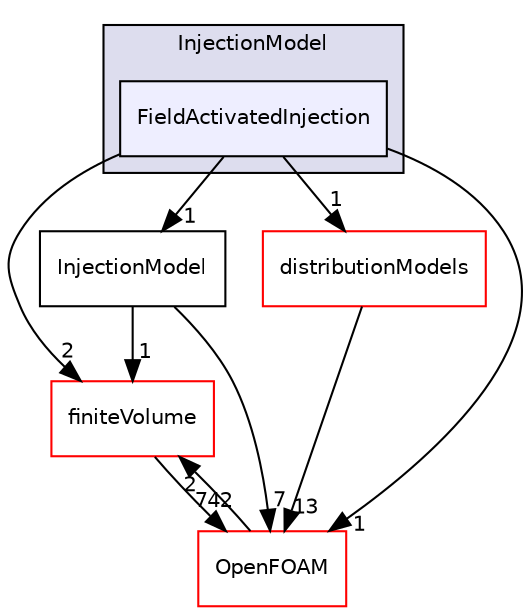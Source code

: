 digraph "src/lagrangian/intermediate/submodels/Kinematic/InjectionModel/FieldActivatedInjection" {
  bgcolor=transparent;
  compound=true
  node [ fontsize="10", fontname="Helvetica"];
  edge [ labelfontsize="10", labelfontname="Helvetica"];
  subgraph clusterdir_2c52a1c2f0c7ead309c5b735cade1a7e {
    graph [ bgcolor="#ddddee", pencolor="black", label="InjectionModel" fontname="Helvetica", fontsize="10", URL="dir_2c52a1c2f0c7ead309c5b735cade1a7e.html"]
  dir_cfa5ba2af25c9c845ddcf5a7d23e036f [shape=box, label="FieldActivatedInjection", style="filled", fillcolor="#eeeeff", pencolor="black", URL="dir_cfa5ba2af25c9c845ddcf5a7d23e036f.html"];
  }
  dir_9bd15774b555cf7259a6fa18f99fe99b [shape=box label="finiteVolume" color="red" URL="dir_9bd15774b555cf7259a6fa18f99fe99b.html"];
  dir_d6927c2879faa997b7d01c6ca71e518d [shape=box label="distributionModels" color="red" URL="dir_d6927c2879faa997b7d01c6ca71e518d.html"];
  dir_ee3de75dfe155d4ca6e4529231428527 [shape=box label="InjectionModel" URL="dir_ee3de75dfe155d4ca6e4529231428527.html"];
  dir_c5473ff19b20e6ec4dfe5c310b3778a8 [shape=box label="OpenFOAM" color="red" URL="dir_c5473ff19b20e6ec4dfe5c310b3778a8.html"];
  dir_9bd15774b555cf7259a6fa18f99fe99b->dir_c5473ff19b20e6ec4dfe5c310b3778a8 [headlabel="742", labeldistance=1.5 headhref="dir_000894_001892.html"];
  dir_d6927c2879faa997b7d01c6ca71e518d->dir_c5473ff19b20e6ec4dfe5c310b3778a8 [headlabel="13", labeldistance=1.5 headhref="dir_001381_001892.html"];
  dir_ee3de75dfe155d4ca6e4529231428527->dir_9bd15774b555cf7259a6fa18f99fe99b [headlabel="1", labeldistance=1.5 headhref="dir_001525_000894.html"];
  dir_ee3de75dfe155d4ca6e4529231428527->dir_c5473ff19b20e6ec4dfe5c310b3778a8 [headlabel="7", labeldistance=1.5 headhref="dir_001525_001892.html"];
  dir_cfa5ba2af25c9c845ddcf5a7d23e036f->dir_9bd15774b555cf7259a6fa18f99fe99b [headlabel="2", labeldistance=1.5 headhref="dir_001523_000894.html"];
  dir_cfa5ba2af25c9c845ddcf5a7d23e036f->dir_d6927c2879faa997b7d01c6ca71e518d [headlabel="1", labeldistance=1.5 headhref="dir_001523_001381.html"];
  dir_cfa5ba2af25c9c845ddcf5a7d23e036f->dir_ee3de75dfe155d4ca6e4529231428527 [headlabel="1", labeldistance=1.5 headhref="dir_001523_001525.html"];
  dir_cfa5ba2af25c9c845ddcf5a7d23e036f->dir_c5473ff19b20e6ec4dfe5c310b3778a8 [headlabel="1", labeldistance=1.5 headhref="dir_001523_001892.html"];
  dir_c5473ff19b20e6ec4dfe5c310b3778a8->dir_9bd15774b555cf7259a6fa18f99fe99b [headlabel="2", labeldistance=1.5 headhref="dir_001892_000894.html"];
}
